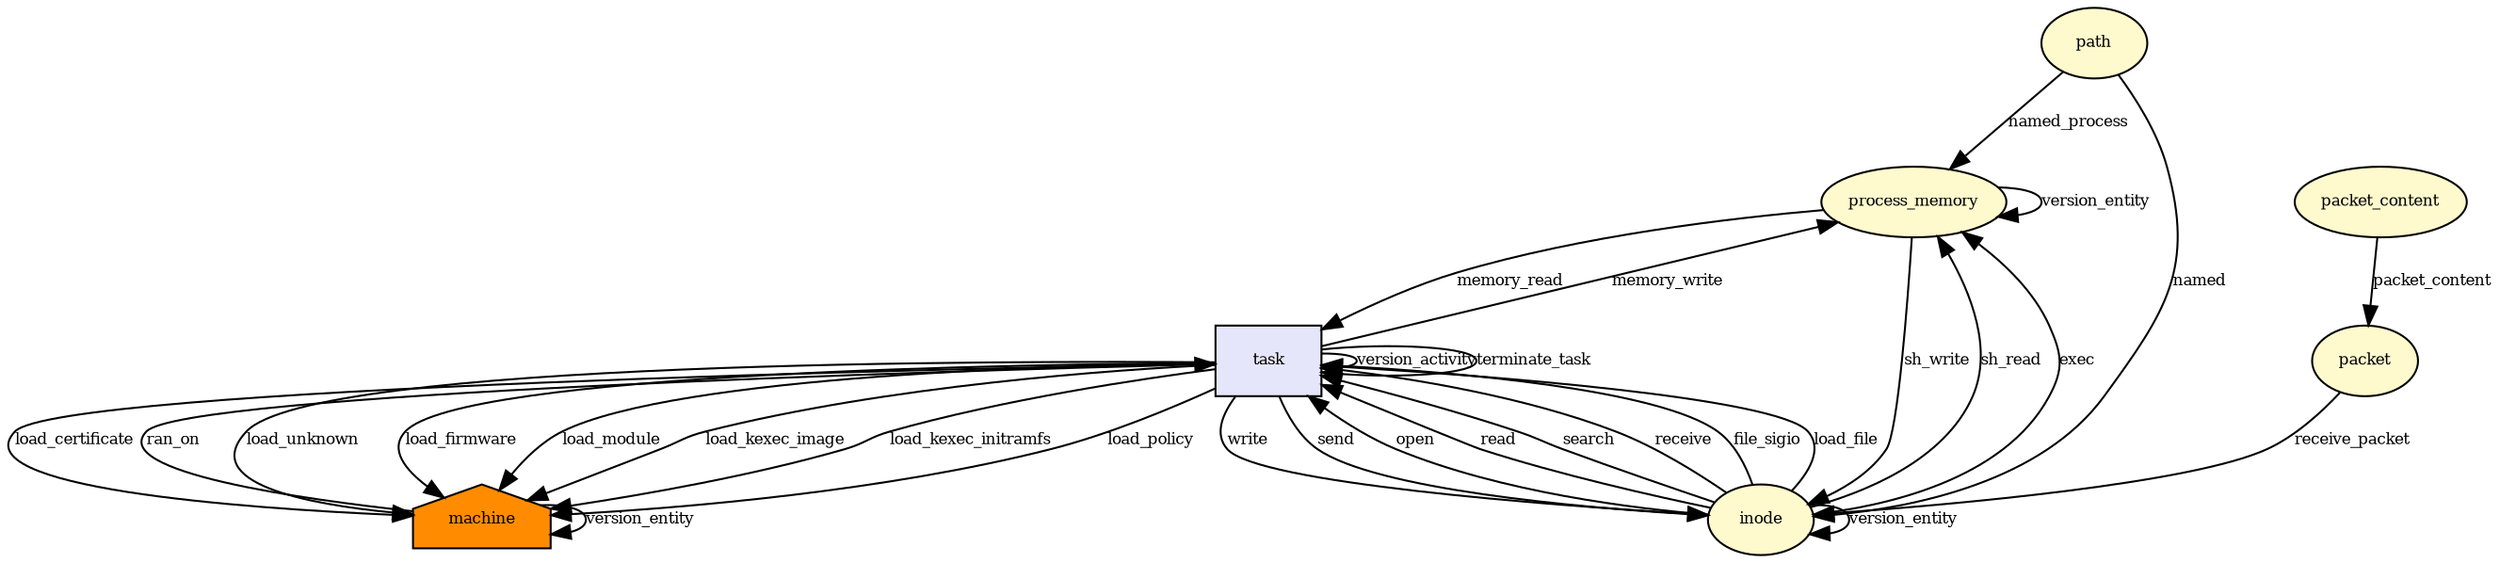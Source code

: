digraph RGL__DirectedAdjacencyGraph {path[fontsize = 8,label = path,shape = ellipse, fillcolor="#fffacd", style = filled]

process_memory[fontsize = 8,label = process_memory,shape = ellipse, fillcolor="#fffacd", style = filled]

path -> process_memory[fontsize = 8,label = named_process]

machine[fontsize = 8,label = machine,shape = house, fillcolor="#ff8c00", style = filled]

task[fontsize = 8,label = task,shape = rectangle, fillcolor="#e6e6fa", style = filled]

machine -> task[fontsize = 8,label = ran_on]

inode[fontsize = 8,label = inode,shape = ellipse, fillcolor="#fffacd", style = filled]

path -> inode[fontsize = 8,label = named]

inode -> task[fontsize = 8,label = open]

task -> process_memory[fontsize = 8,label = memory_write]

task -> task[fontsize = 8,label = version_activity]

process_memory -> process_memory[fontsize = 8,label = version_entity]

process_memory -> inode[fontsize = 8,label = sh_write]

inode -> inode[fontsize = 8,label = version_entity]

process_memory -> task[fontsize = 8,label = memory_read]

task -> inode[fontsize = 8,label = write]

inode -> process_memory[fontsize = 8,label = sh_read]

inode -> task[fontsize = 8,label = read]

inode -> task[fontsize = 8,label = search]

task -> inode[fontsize = 8,label = send]

inode -> task[fontsize = 8,label = receive]

inode -> process_memory[fontsize = 8,label = exec]

inode -> task[fontsize = 8,label = file_sigio]

inode -> task[fontsize = 8,label = load_file]

task -> machine[fontsize = 8,label = load_unknown]

machine -> machine[fontsize = 8,label = version_entity]

task -> machine[fontsize = 8,label = load_firmware]

task -> machine[fontsize = 8,label = load_module]

task -> machine[fontsize = 8,label = load_kexec_image]

task -> machine[fontsize = 8,label = load_kexec_initramfs]

task -> machine[fontsize = 8,label = load_policy]

task -> machine[fontsize = 8,label = load_certificate]

packet_content[fontsize = 8,label = packet_content,shape = ellipse, fillcolor="#fffacd", style = filled]

packet[fontsize = 8,label = packet,shape = ellipse, fillcolor="#fffacd", style = filled]

packet_content -> packet[fontsize = 8,label = packet_content]

packet -> inode[fontsize = 8,label = receive_packet]

task -> task[fontsize = 8,label = terminate_task]

}